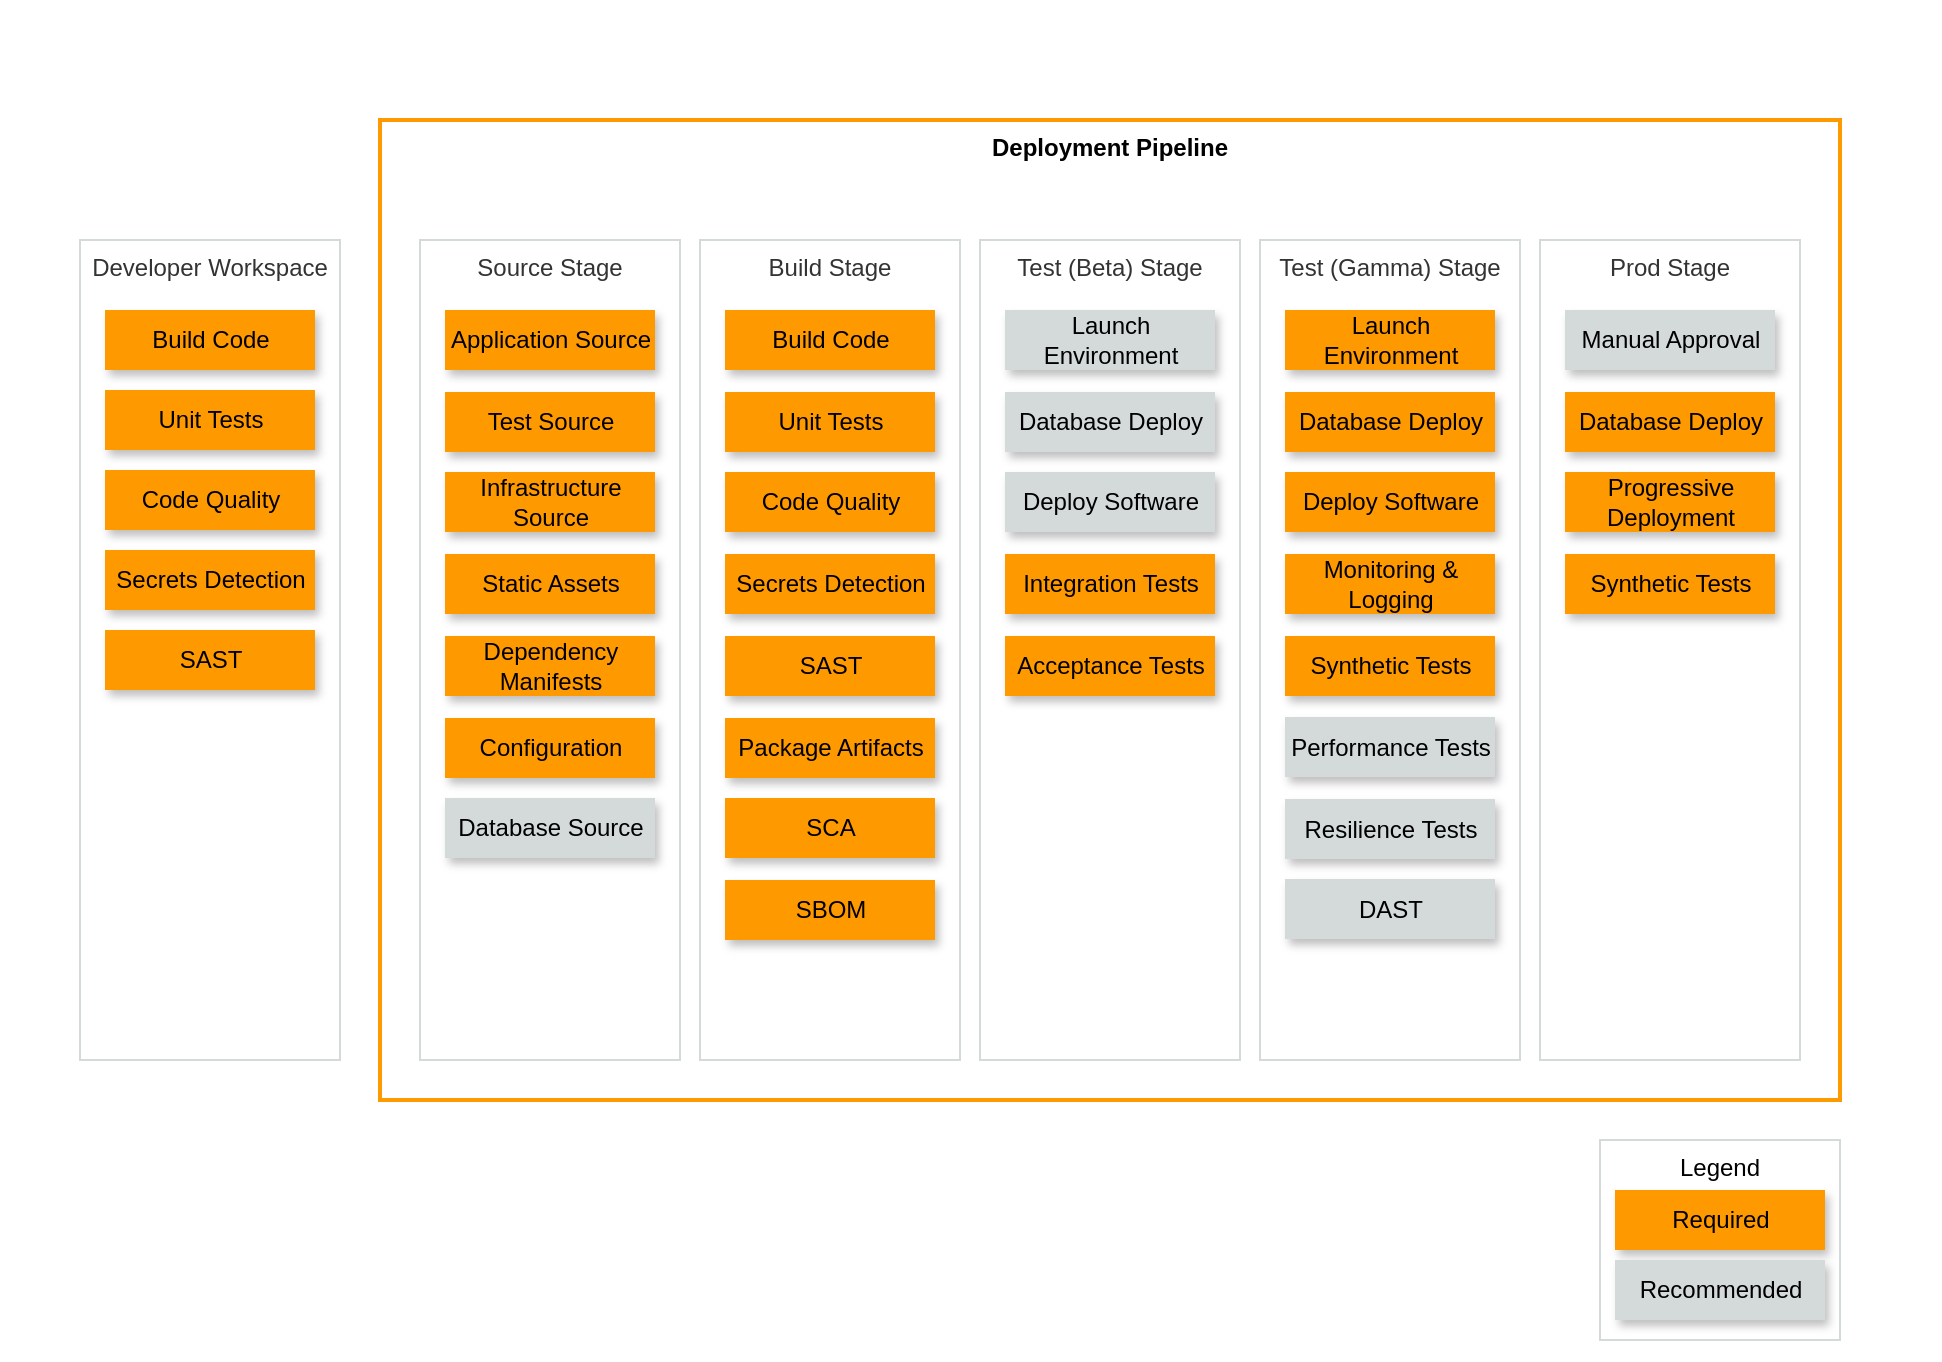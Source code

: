 <mxfile>
    <diagram id="yLgSBCygh7FpPwyZPAv2" name="Page-1">
        <mxGraphModel dx="881" dy="591" grid="1" gridSize="10" guides="1" tooltips="1" connect="1" arrows="1" fold="1" page="1" pageScale="1" pageWidth="1100" pageHeight="850" background="none" math="0" shadow="0">
            <root>
                <mxCell id="0"/>
                <mxCell id="1" parent="0"/>
                <mxCell id="2" value="" style="fillColor=#FFFFFF;strokeColor=none;dashed=0;verticalAlign=top;fontStyle=0;fontColor=#232F3D;" vertex="1" parent="1">
                    <mxGeometry x="60" y="80" width="970" height="680" as="geometry"/>
                </mxCell>
                <mxCell id="5" value="Developer Workspace" style="fillColor=#FFFFFF;strokeColor=#D4DADA;verticalAlign=top;fontStyle=0;fontColor=#333333;shadow=0;" vertex="1" parent="1">
                    <mxGeometry x="100" y="200" width="130" height="410" as="geometry"/>
                </mxCell>
                <mxCell id="6" value="Deployment Pipeline" style="fillColor=none;strokeColor=#FF9900;verticalAlign=top;fontStyle=1;fontColor=#000000;strokeWidth=2;shadow=0;" vertex="1" parent="1">
                    <mxGeometry x="250" y="140" width="730" height="490" as="geometry"/>
                </mxCell>
                <mxCell id="8" value="Build Code" style="rounded=0;whiteSpace=wrap;html=1;fillColor=#ff9900;strokeColor=none;fontColor=#000000;shadow=1;" vertex="1" parent="1">
                    <mxGeometry x="112.5" y="235" width="105" height="30" as="geometry"/>
                </mxCell>
                <mxCell id="9" value="Legend" style="rounded=0;whiteSpace=wrap;html=1;fillColor=#FFFFFF;strokeColor=#D4DADA;fontColor=#000000;verticalAlign=top;shadow=0;glass=0;" vertex="1" parent="1">
                    <mxGeometry x="860" y="650" width="120" height="100" as="geometry"/>
                </mxCell>
                <mxCell id="11" value="Unit Tests" style="rounded=0;whiteSpace=wrap;html=1;fillColor=#ff9900;strokeColor=none;fontColor=#000000;shadow=1;" vertex="1" parent="1">
                    <mxGeometry x="112.5" y="275" width="105" height="30" as="geometry"/>
                </mxCell>
                <mxCell id="12" value="Secrets Detection" style="rounded=0;whiteSpace=wrap;html=1;fillColor=#ff9900;strokeColor=none;fontColor=#000000;shadow=1;" vertex="1" parent="1">
                    <mxGeometry x="112.5" y="355" width="105" height="30" as="geometry"/>
                </mxCell>
                <mxCell id="13" value="Code Quality&lt;span style=&quot;color: rgba(0 , 0 , 0 , 0) ; font-family: monospace ; font-size: 0px&quot;&gt;%3CmxGraphModel%3E%3Croot%3E%3CmxCell%20id%3D%220%22%2F%3E%3CmxCell%20id%3D%221%22%20parent%3D%220%22%2F%3E%3CmxCell%20id%3D%222%22%20value%3D%22Secrets%20Detection%22%20style%3D%22rounded%3D0%3BwhiteSpace%3Dwrap%3Bhtml%3D1%3BfillColor%3D%23ff9900%3BstrokeColor%3D%23000000%3BfontColor%3D%23000000%3B%22%20vertex%3D%221%22%20parent%3D%221%22%3E%3CmxGeometry%20x%3D%22110%22%20y%3D%22320%22%20width%3D%22110%22%20height%3D%2240%22%20as%3D%22geometry%22%2F%3E%3C%2FmxCell%3E%3C%2Froot%3E%3C%2FmxGraphModel%3E&lt;/span&gt;" style="rounded=0;whiteSpace=wrap;html=1;fillColor=#ff9900;strokeColor=none;fontColor=#000000;shadow=1;" vertex="1" parent="1">
                    <mxGeometry x="112.5" y="315" width="105" height="30" as="geometry"/>
                </mxCell>
                <mxCell id="14" value="SAST" style="rounded=0;whiteSpace=wrap;html=1;fillColor=#ff9900;strokeColor=none;fontColor=#000000;shadow=1;" vertex="1" parent="1">
                    <mxGeometry x="112.5" y="395" width="105" height="30" as="geometry"/>
                </mxCell>
                <mxCell id="17" value="Required" style="rounded=0;whiteSpace=wrap;html=1;fillColor=#ff9900;strokeColor=none;fontColor=#000000;shadow=1;" vertex="1" parent="1">
                    <mxGeometry x="867.5" y="675" width="105" height="30" as="geometry"/>
                </mxCell>
                <mxCell id="18" value="Recommended" style="rounded=0;whiteSpace=wrap;html=1;fillColor=#d4dada;strokeColor=none;fontColor=#000000;shadow=1;" vertex="1" parent="1">
                    <mxGeometry x="867.5" y="710" width="105" height="30" as="geometry"/>
                </mxCell>
                <mxCell id="20" value="Source Stage" style="fillColor=#FFFFFF;strokeColor=#D4DADA;verticalAlign=top;fontStyle=0;fontColor=#333333;shadow=0;" vertex="1" parent="1">
                    <mxGeometry x="270" y="200" width="130" height="410" as="geometry"/>
                </mxCell>
                <mxCell id="21" value="Build Stage" style="fillColor=#FFFFFF;strokeColor=#D4DADA;verticalAlign=top;fontStyle=0;fontColor=#333333;shadow=0;" vertex="1" parent="1">
                    <mxGeometry x="410" y="200" width="130" height="410" as="geometry"/>
                </mxCell>
                <mxCell id="22" value="Test (Beta) Stage" style="fillColor=#FFFFFF;strokeColor=#D4DADA;verticalAlign=top;fontStyle=0;fontColor=#333333;shadow=0;" vertex="1" parent="1">
                    <mxGeometry x="550" y="200" width="130" height="410" as="geometry"/>
                </mxCell>
                <mxCell id="23" value="Test (Gamma) Stage" style="fillColor=#FFFFFF;strokeColor=#D4DADA;verticalAlign=top;fontStyle=0;fontColor=#333333;shadow=0;" vertex="1" parent="1">
                    <mxGeometry x="690" y="200" width="130" height="410" as="geometry"/>
                </mxCell>
                <mxCell id="24" value="Prod Stage" style="fillColor=#FFFFFF;strokeColor=#D4DADA;verticalAlign=top;fontStyle=0;fontColor=#333333;shadow=0;glass=0;sketch=0;" vertex="1" parent="1">
                    <mxGeometry x="830" y="200" width="130" height="410" as="geometry"/>
                </mxCell>
                <mxCell id="25" value="Build Code" style="rounded=0;whiteSpace=wrap;html=1;fillColor=#ff9900;strokeColor=none;fontColor=#000000;shadow=1;" vertex="1" parent="1">
                    <mxGeometry x="422.5" y="235" width="105" height="30" as="geometry"/>
                </mxCell>
                <mxCell id="26" value="Unit Tests" style="rounded=0;whiteSpace=wrap;html=1;fillColor=#ff9900;strokeColor=none;fontColor=#000000;shadow=1;" vertex="1" parent="1">
                    <mxGeometry x="422.5" y="276" width="105" height="30" as="geometry"/>
                </mxCell>
                <mxCell id="27" value="Secrets Detection" style="rounded=0;whiteSpace=wrap;html=1;fillColor=#ff9900;strokeColor=none;fontColor=#000000;shadow=1;" vertex="1" parent="1">
                    <mxGeometry x="422.5" y="357" width="105" height="30" as="geometry"/>
                </mxCell>
                <mxCell id="28" value="Code Quality&lt;span style=&quot;color: rgba(0 , 0 , 0 , 0) ; font-family: monospace ; font-size: 0px&quot;&gt;%3CmxGraphModel%3E%3Croot%3E%3CmxCell%20id%3D%220%22%2F%3E%3CmxCell%20id%3D%221%22%20parent%3D%220%22%2F%3E%3CmxCell%20id%3D%222%22%20value%3D%22Secrets%20Detection%22%20style%3D%22rounded%3D0%3BwhiteSpace%3Dwrap%3Bhtml%3D1%3BfillColor%3D%23ff9900%3BstrokeColor%3D%23000000%3BfontColor%3D%23000000%3B%22%20vertex%3D%221%22%20parent%3D%221%22%3E%3CmxGeometry%20x%3D%22110%22%20y%3D%22320%22%20width%3D%22110%22%20height%3D%2240%22%20as%3D%22geometry%22%2F%3E%3C%2FmxCell%3E%3C%2Froot%3E%3C%2FmxGraphModel%3E&lt;/span&gt;" style="rounded=0;whiteSpace=wrap;html=1;fillColor=#ff9900;strokeColor=none;fontColor=#000000;shadow=1;" vertex="1" parent="1">
                    <mxGeometry x="422.5" y="316" width="105" height="30" as="geometry"/>
                </mxCell>
                <mxCell id="29" value="SAST" style="rounded=0;whiteSpace=wrap;html=1;fillColor=#ff9900;strokeColor=none;fontColor=#000000;shadow=1;" vertex="1" parent="1">
                    <mxGeometry x="422.5" y="398" width="105" height="30" as="geometry"/>
                </mxCell>
                <mxCell id="30" value="Package Artifacts" style="rounded=0;whiteSpace=wrap;html=1;fillColor=#ff9900;strokeColor=none;fontColor=#000000;shadow=1;" vertex="1" parent="1">
                    <mxGeometry x="422.5" y="439" width="105" height="30" as="geometry"/>
                </mxCell>
                <mxCell id="31" value="SCA" style="rounded=0;whiteSpace=wrap;html=1;fillColor=#ff9900;strokeColor=none;fontColor=#000000;shadow=1;" vertex="1" parent="1">
                    <mxGeometry x="422.5" y="479" width="105" height="30" as="geometry"/>
                </mxCell>
                <mxCell id="32" value="SBOM" style="rounded=0;whiteSpace=wrap;html=1;fillColor=#ff9900;strokeColor=none;fontColor=#000000;shadow=1;" vertex="1" parent="1">
                    <mxGeometry x="422.5" y="520" width="105" height="30" as="geometry"/>
                </mxCell>
                <mxCell id="33" value="Application Source" style="rounded=0;whiteSpace=wrap;html=1;fillColor=#ff9900;strokeColor=none;fontColor=#000000;shadow=1;" vertex="1" parent="1">
                    <mxGeometry x="282.5" y="235" width="105" height="30" as="geometry"/>
                </mxCell>
                <mxCell id="34" value="Test Source" style="rounded=0;whiteSpace=wrap;html=1;fillColor=#ff9900;strokeColor=none;fontColor=#000000;shadow=1;" vertex="1" parent="1">
                    <mxGeometry x="282.5" y="276" width="105" height="30" as="geometry"/>
                </mxCell>
                <mxCell id="35" value="Static Assets" style="rounded=0;whiteSpace=wrap;html=1;fillColor=#ff9900;strokeColor=none;fontColor=#000000;shadow=1;" vertex="1" parent="1">
                    <mxGeometry x="282.5" y="357" width="105" height="30" as="geometry"/>
                </mxCell>
                <mxCell id="36" value="Infrastructure Source" style="rounded=0;whiteSpace=wrap;html=1;fillColor=#ff9900;strokeColor=none;fontColor=#000000;shadow=1;" vertex="1" parent="1">
                    <mxGeometry x="282.5" y="316" width="105" height="30" as="geometry"/>
                </mxCell>
                <mxCell id="37" value="Dependency Manifests" style="rounded=0;whiteSpace=wrap;html=1;fillColor=#ff9900;strokeColor=none;fontColor=#000000;shadow=1;" vertex="1" parent="1">
                    <mxGeometry x="282.5" y="398" width="105" height="30" as="geometry"/>
                </mxCell>
                <mxCell id="38" value="Configuration" style="rounded=0;whiteSpace=wrap;html=1;fillColor=#ff9900;strokeColor=none;fontColor=#000000;shadow=1;" vertex="1" parent="1">
                    <mxGeometry x="282.5" y="439" width="105" height="30" as="geometry"/>
                </mxCell>
                <mxCell id="39" value="Database Source" style="rounded=0;whiteSpace=wrap;html=1;fillColor=#D4DADA;strokeColor=none;fontColor=#000000;shadow=1;" vertex="1" parent="1">
                    <mxGeometry x="282.5" y="479" width="105" height="30" as="geometry"/>
                </mxCell>
                <mxCell id="41" value="Launch Environment" style="rounded=0;whiteSpace=wrap;html=1;fillColor=#D4DADA;strokeColor=none;fontColor=#000000;shadow=1;" vertex="1" parent="1">
                    <mxGeometry x="562.5" y="235" width="105" height="30" as="geometry"/>
                </mxCell>
                <mxCell id="42" value="Integration Tests" style="rounded=0;whiteSpace=wrap;html=1;fillColor=#ff9900;strokeColor=none;fontColor=#000000;shadow=1;" vertex="1" parent="1">
                    <mxGeometry x="562.5" y="357" width="105" height="30" as="geometry"/>
                </mxCell>
                <mxCell id="43" value="Acceptance Tests" style="rounded=0;whiteSpace=wrap;html=1;fillColor=#ff9900;strokeColor=none;fontColor=#000000;shadow=1;" vertex="1" parent="1">
                    <mxGeometry x="562.5" y="398" width="105" height="30" as="geometry"/>
                </mxCell>
                <mxCell id="45" value="Database Deploy" style="rounded=0;whiteSpace=wrap;html=1;fillColor=#D4DADA;strokeColor=none;fontColor=#000000;shadow=1;" vertex="1" parent="1">
                    <mxGeometry x="562.5" y="276" width="105" height="30" as="geometry"/>
                </mxCell>
                <mxCell id="46" value="Deploy Software" style="rounded=0;whiteSpace=wrap;html=1;fillColor=#D4DADA;strokeColor=none;fontColor=#000000;shadow=1;" vertex="1" parent="1">
                    <mxGeometry x="562.5" y="316" width="105" height="30" as="geometry"/>
                </mxCell>
                <mxCell id="48" value="Launch Environment" style="rounded=0;whiteSpace=wrap;html=1;fillColor=#ff9900;strokeColor=none;fontColor=#000000;shadow=1;" vertex="1" parent="1">
                    <mxGeometry x="702.5" y="235" width="105" height="30" as="geometry"/>
                </mxCell>
                <mxCell id="49" value="Database Deploy" style="rounded=0;whiteSpace=wrap;html=1;fillColor=#ff9900;strokeColor=none;fontColor=#000000;shadow=1;" vertex="1" parent="1">
                    <mxGeometry x="702.5" y="276" width="105" height="30" as="geometry"/>
                </mxCell>
                <mxCell id="50" value="Monitoring &amp;amp; Logging" style="rounded=0;whiteSpace=wrap;html=1;fillColor=#ff9900;strokeColor=none;fontColor=#000000;shadow=1;" vertex="1" parent="1">
                    <mxGeometry x="702.5" y="357" width="105" height="30" as="geometry"/>
                </mxCell>
                <mxCell id="51" value="Deploy Software" style="rounded=0;whiteSpace=wrap;html=1;fillColor=#ff9900;strokeColor=none;fontColor=#000000;shadow=1;" vertex="1" parent="1">
                    <mxGeometry x="702.5" y="316" width="105" height="30" as="geometry"/>
                </mxCell>
                <mxCell id="52" value="Synthetic Tests" style="rounded=0;whiteSpace=wrap;html=1;fillColor=#ff9900;strokeColor=none;fontColor=#000000;shadow=1;" vertex="1" parent="1">
                    <mxGeometry x="702.5" y="398" width="105" height="30" as="geometry"/>
                </mxCell>
                <mxCell id="54" value="Performance Tests" style="rounded=0;whiteSpace=wrap;html=1;fillColor=#D4DADA;strokeColor=none;fontColor=#000000;shadow=1;" vertex="1" parent="1">
                    <mxGeometry x="702.5" y="438.5" width="105" height="30" as="geometry"/>
                </mxCell>
                <mxCell id="55" value="Resilience Tests" style="rounded=0;whiteSpace=wrap;html=1;fillColor=#D4DADA;strokeColor=none;fontColor=#000000;shadow=1;" vertex="1" parent="1">
                    <mxGeometry x="702.5" y="479.5" width="105" height="30" as="geometry"/>
                </mxCell>
                <mxCell id="56" value="DAST" style="rounded=0;whiteSpace=wrap;html=1;fillColor=#D4DADA;strokeColor=none;fontColor=#000000;shadow=1;" vertex="1" parent="1">
                    <mxGeometry x="702.5" y="519.5" width="105" height="30" as="geometry"/>
                </mxCell>
                <mxCell id="57" value="Manual Approval" style="rounded=0;whiteSpace=wrap;html=1;fillColor=#D4DADA;strokeColor=none;fontColor=#000000;shadow=1;" vertex="1" parent="1">
                    <mxGeometry x="842.5" y="235" width="105" height="30" as="geometry"/>
                </mxCell>
                <mxCell id="58" value="Database Deploy" style="rounded=0;whiteSpace=wrap;html=1;fillColor=#ff9900;strokeColor=none;fontColor=#000000;shadow=1;" vertex="1" parent="1">
                    <mxGeometry x="842.5" y="276" width="105" height="30" as="geometry"/>
                </mxCell>
                <mxCell id="59" value="Synthetic Tests" style="rounded=0;whiteSpace=wrap;html=1;fillColor=#ff9900;strokeColor=none;fontColor=#000000;shadow=1;" vertex="1" parent="1">
                    <mxGeometry x="842.5" y="357" width="105" height="30" as="geometry"/>
                </mxCell>
                <mxCell id="60" value="Progressive Deployment" style="rounded=0;whiteSpace=wrap;html=1;fillColor=#ff9900;strokeColor=none;fontColor=#000000;shadow=1;" vertex="1" parent="1">
                    <mxGeometry x="842.5" y="316" width="105" height="30" as="geometry"/>
                </mxCell>
            </root>
        </mxGraphModel>
    </diagram>
</mxfile>